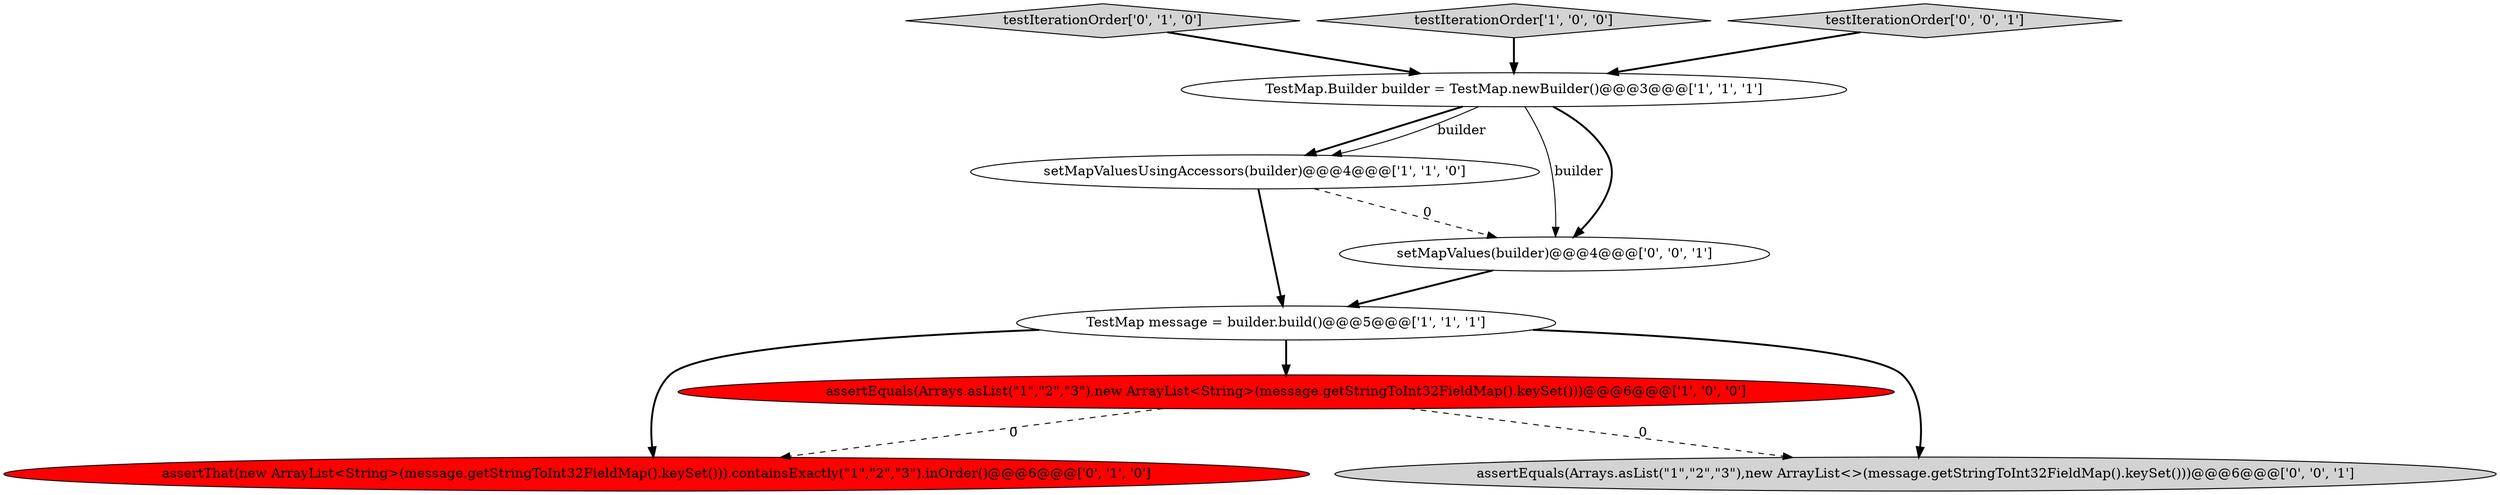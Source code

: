 digraph {
6 [style = filled, label = "testIterationOrder['0', '1', '0']", fillcolor = lightgray, shape = diamond image = "AAA0AAABBB2BBB"];
3 [style = filled, label = "TestMap message = builder.build()@@@5@@@['1', '1', '1']", fillcolor = white, shape = ellipse image = "AAA0AAABBB1BBB"];
1 [style = filled, label = "testIterationOrder['1', '0', '0']", fillcolor = lightgray, shape = diamond image = "AAA0AAABBB1BBB"];
0 [style = filled, label = "assertEquals(Arrays.asList(\"1\",\"2\",\"3\"),new ArrayList<String>(message.getStringToInt32FieldMap().keySet()))@@@6@@@['1', '0', '0']", fillcolor = red, shape = ellipse image = "AAA1AAABBB1BBB"];
4 [style = filled, label = "TestMap.Builder builder = TestMap.newBuilder()@@@3@@@['1', '1', '1']", fillcolor = white, shape = ellipse image = "AAA0AAABBB1BBB"];
2 [style = filled, label = "setMapValuesUsingAccessors(builder)@@@4@@@['1', '1', '0']", fillcolor = white, shape = ellipse image = "AAA0AAABBB1BBB"];
5 [style = filled, label = "assertThat(new ArrayList<String>(message.getStringToInt32FieldMap().keySet())).containsExactly(\"1\",\"2\",\"3\").inOrder()@@@6@@@['0', '1', '0']", fillcolor = red, shape = ellipse image = "AAA1AAABBB2BBB"];
7 [style = filled, label = "setMapValues(builder)@@@4@@@['0', '0', '1']", fillcolor = white, shape = ellipse image = "AAA0AAABBB3BBB"];
8 [style = filled, label = "testIterationOrder['0', '0', '1']", fillcolor = lightgray, shape = diamond image = "AAA0AAABBB3BBB"];
9 [style = filled, label = "assertEquals(Arrays.asList(\"1\",\"2\",\"3\"),new ArrayList<>(message.getStringToInt32FieldMap().keySet()))@@@6@@@['0', '0', '1']", fillcolor = lightgray, shape = ellipse image = "AAA0AAABBB3BBB"];
3->9 [style = bold, label=""];
3->0 [style = bold, label=""];
6->4 [style = bold, label=""];
1->4 [style = bold, label=""];
3->5 [style = bold, label=""];
7->3 [style = bold, label=""];
4->7 [style = solid, label="builder"];
4->2 [style = bold, label=""];
8->4 [style = bold, label=""];
0->9 [style = dashed, label="0"];
0->5 [style = dashed, label="0"];
2->7 [style = dashed, label="0"];
4->7 [style = bold, label=""];
4->2 [style = solid, label="builder"];
2->3 [style = bold, label=""];
}
